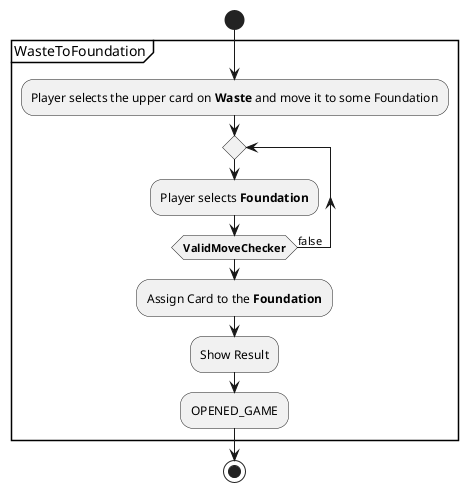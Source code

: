 @startuml
'https://plantuml.com/activity-diagram-beta

start

partition WasteToFoundation {
:Player selects the upper card on **Waste** and move it to some Foundation;
repeat
   :Player selects **Foundation**;
repeat while (**ValidMoveChecker**) is (false)
:Assign Card to the **Foundation**;
:Show Result;
:OPENED_GAME;
}

stop

@enduml
